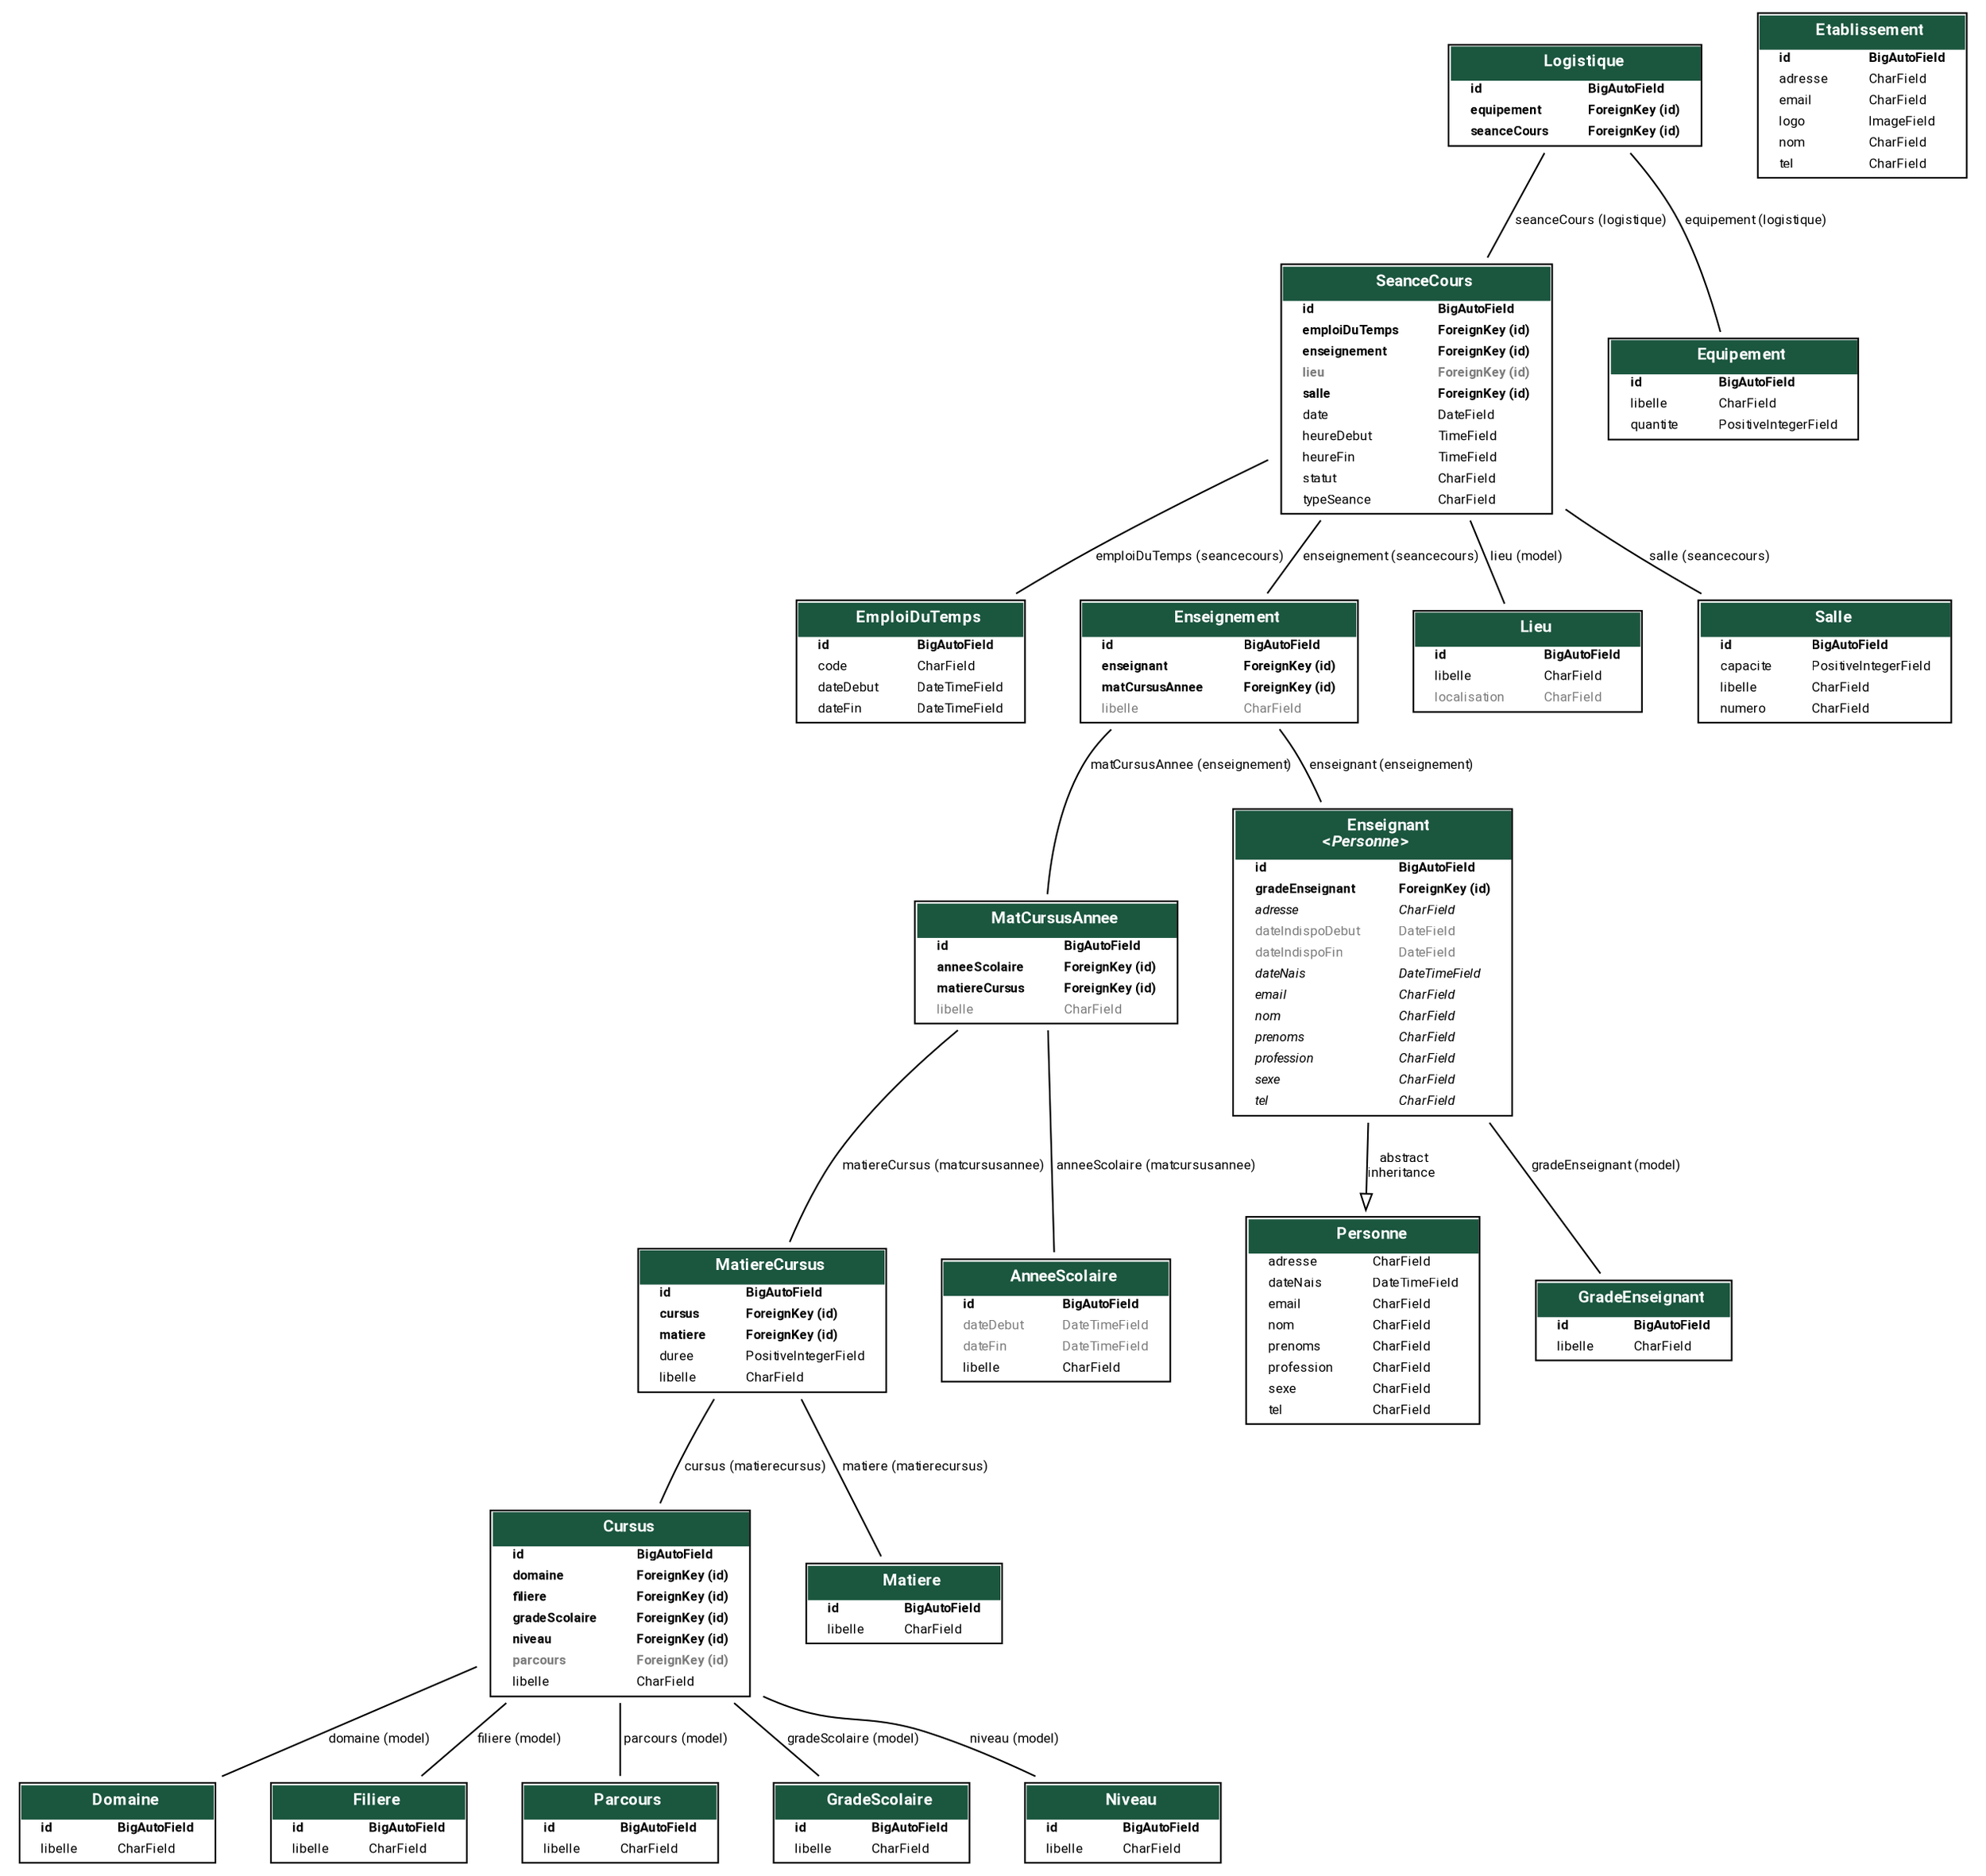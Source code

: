 digraph model_graph {
  // Dotfile by Django-Extensions graph_models
  // Created: 2023-04-03 03:38
  // Cli Options: --arrow-shape=none school_app -o diagramme_classes.dot

  fontname = "Roboto"
  fontsize = 8
  splines  = true
  rankdir = "TB"

  node [
    fontname = "Roboto"
    fontsize = 8
    shape = "plaintext"
  ]

  edge [
    fontname = "Roboto"
    fontsize = 8
  ]

  // Labels


  school_app_models_Personne [label=<
    <TABLE BGCOLOR="white" BORDER="1" CELLBORDER="0" CELLSPACING="0">
    <TR><TD COLSPAN="2" CELLPADDING="5" ALIGN="CENTER" BGCOLOR="#1b563f">
    <FONT FACE="Roboto" COLOR="white" POINT-SIZE="10"><B>
    Personne
    </B></FONT></TD></TR>
  
  
    <TR><TD ALIGN="LEFT" BORDER="0">
    <FONT FACE="Roboto">adresse</FONT>
    </TD><TD ALIGN="LEFT">
    <FONT FACE="Roboto">CharField</FONT>
    </TD></TR>
  
  
  
    <TR><TD ALIGN="LEFT" BORDER="0">
    <FONT FACE="Roboto">dateNais</FONT>
    </TD><TD ALIGN="LEFT">
    <FONT FACE="Roboto">DateTimeField</FONT>
    </TD></TR>
  
  
  
    <TR><TD ALIGN="LEFT" BORDER="0">
    <FONT FACE="Roboto">email</FONT>
    </TD><TD ALIGN="LEFT">
    <FONT FACE="Roboto">CharField</FONT>
    </TD></TR>
  
  
  
    <TR><TD ALIGN="LEFT" BORDER="0">
    <FONT FACE="Roboto">nom</FONT>
    </TD><TD ALIGN="LEFT">
    <FONT FACE="Roboto">CharField</FONT>
    </TD></TR>
  
  
  
    <TR><TD ALIGN="LEFT" BORDER="0">
    <FONT FACE="Roboto">prenoms</FONT>
    </TD><TD ALIGN="LEFT">
    <FONT FACE="Roboto">CharField</FONT>
    </TD></TR>
  
  
  
    <TR><TD ALIGN="LEFT" BORDER="0">
    <FONT FACE="Roboto">profession</FONT>
    </TD><TD ALIGN="LEFT">
    <FONT FACE="Roboto">CharField</FONT>
    </TD></TR>
  
  
  
    <TR><TD ALIGN="LEFT" BORDER="0">
    <FONT FACE="Roboto">sexe</FONT>
    </TD><TD ALIGN="LEFT">
    <FONT FACE="Roboto">CharField</FONT>
    </TD></TR>
  
  
  
    <TR><TD ALIGN="LEFT" BORDER="0">
    <FONT FACE="Roboto">tel</FONT>
    </TD><TD ALIGN="LEFT">
    <FONT FACE="Roboto">CharField</FONT>
    </TD></TR>
  
  
    </TABLE>
    >]

  school_app_models_Etablissement [label=<
    <TABLE BGCOLOR="white" BORDER="1" CELLBORDER="0" CELLSPACING="0">
    <TR><TD COLSPAN="2" CELLPADDING="5" ALIGN="CENTER" BGCOLOR="#1b563f">
    <FONT FACE="Roboto" COLOR="white" POINT-SIZE="10"><B>
    Etablissement
    </B></FONT></TD></TR>
  
  
    <TR><TD ALIGN="LEFT" BORDER="0">
    <FONT FACE="Roboto"><B>id</B></FONT>
    </TD><TD ALIGN="LEFT">
    <FONT FACE="Roboto"><B>BigAutoField</B></FONT>
    </TD></TR>
  
  
  
    <TR><TD ALIGN="LEFT" BORDER="0">
    <FONT FACE="Roboto">adresse</FONT>
    </TD><TD ALIGN="LEFT">
    <FONT FACE="Roboto">CharField</FONT>
    </TD></TR>
  
  
  
    <TR><TD ALIGN="LEFT" BORDER="0">
    <FONT FACE="Roboto">email</FONT>
    </TD><TD ALIGN="LEFT">
    <FONT FACE="Roboto">CharField</FONT>
    </TD></TR>
  
  
  
    <TR><TD ALIGN="LEFT" BORDER="0">
    <FONT FACE="Roboto">logo</FONT>
    </TD><TD ALIGN="LEFT">
    <FONT FACE="Roboto">ImageField</FONT>
    </TD></TR>
  
  
  
    <TR><TD ALIGN="LEFT" BORDER="0">
    <FONT FACE="Roboto">nom</FONT>
    </TD><TD ALIGN="LEFT">
    <FONT FACE="Roboto">CharField</FONT>
    </TD></TR>
  
  
  
    <TR><TD ALIGN="LEFT" BORDER="0">
    <FONT FACE="Roboto">tel</FONT>
    </TD><TD ALIGN="LEFT">
    <FONT FACE="Roboto">CharField</FONT>
    </TD></TR>
  
  
    </TABLE>
    >]

  school_app_models_EmploiDuTemps [label=<
    <TABLE BGCOLOR="white" BORDER="1" CELLBORDER="0" CELLSPACING="0">
    <TR><TD COLSPAN="2" CELLPADDING="5" ALIGN="CENTER" BGCOLOR="#1b563f">
    <FONT FACE="Roboto" COLOR="white" POINT-SIZE="10"><B>
    EmploiDuTemps
    </B></FONT></TD></TR>
  
  
    <TR><TD ALIGN="LEFT" BORDER="0">
    <FONT FACE="Roboto"><B>id</B></FONT>
    </TD><TD ALIGN="LEFT">
    <FONT FACE="Roboto"><B>BigAutoField</B></FONT>
    </TD></TR>
  
  
  
    <TR><TD ALIGN="LEFT" BORDER="0">
    <FONT FACE="Roboto">code</FONT>
    </TD><TD ALIGN="LEFT">
    <FONT FACE="Roboto">CharField</FONT>
    </TD></TR>
  
  
  
    <TR><TD ALIGN="LEFT" BORDER="0">
    <FONT FACE="Roboto">dateDebut</FONT>
    </TD><TD ALIGN="LEFT">
    <FONT FACE="Roboto">DateTimeField</FONT>
    </TD></TR>
  
  
  
    <TR><TD ALIGN="LEFT" BORDER="0">
    <FONT FACE="Roboto">dateFin</FONT>
    </TD><TD ALIGN="LEFT">
    <FONT FACE="Roboto">DateTimeField</FONT>
    </TD></TR>
  
  
    </TABLE>
    >]

  school_app_models_Domaine [label=<
    <TABLE BGCOLOR="white" BORDER="1" CELLBORDER="0" CELLSPACING="0">
    <TR><TD COLSPAN="2" CELLPADDING="5" ALIGN="CENTER" BGCOLOR="#1b563f">
    <FONT FACE="Roboto" COLOR="white" POINT-SIZE="10"><B>
    Domaine
    </B></FONT></TD></TR>
  
  
    <TR><TD ALIGN="LEFT" BORDER="0">
    <FONT FACE="Roboto"><B>id</B></FONT>
    </TD><TD ALIGN="LEFT">
    <FONT FACE="Roboto"><B>BigAutoField</B></FONT>
    </TD></TR>
  
  
  
    <TR><TD ALIGN="LEFT" BORDER="0">
    <FONT FACE="Roboto">libelle</FONT>
    </TD><TD ALIGN="LEFT">
    <FONT FACE="Roboto">CharField</FONT>
    </TD></TR>
  
  
    </TABLE>
    >]

  school_app_models_Filiere [label=<
    <TABLE BGCOLOR="white" BORDER="1" CELLBORDER="0" CELLSPACING="0">
    <TR><TD COLSPAN="2" CELLPADDING="5" ALIGN="CENTER" BGCOLOR="#1b563f">
    <FONT FACE="Roboto" COLOR="white" POINT-SIZE="10"><B>
    Filiere
    </B></FONT></TD></TR>
  
  
    <TR><TD ALIGN="LEFT" BORDER="0">
    <FONT FACE="Roboto"><B>id</B></FONT>
    </TD><TD ALIGN="LEFT">
    <FONT FACE="Roboto"><B>BigAutoField</B></FONT>
    </TD></TR>
  
  
  
    <TR><TD ALIGN="LEFT" BORDER="0">
    <FONT FACE="Roboto">libelle</FONT>
    </TD><TD ALIGN="LEFT">
    <FONT FACE="Roboto">CharField</FONT>
    </TD></TR>
  
  
    </TABLE>
    >]

  school_app_models_Parcours [label=<
    <TABLE BGCOLOR="white" BORDER="1" CELLBORDER="0" CELLSPACING="0">
    <TR><TD COLSPAN="2" CELLPADDING="5" ALIGN="CENTER" BGCOLOR="#1b563f">
    <FONT FACE="Roboto" COLOR="white" POINT-SIZE="10"><B>
    Parcours
    </B></FONT></TD></TR>
  
  
    <TR><TD ALIGN="LEFT" BORDER="0">
    <FONT FACE="Roboto"><B>id</B></FONT>
    </TD><TD ALIGN="LEFT">
    <FONT FACE="Roboto"><B>BigAutoField</B></FONT>
    </TD></TR>
  
  
  
    <TR><TD ALIGN="LEFT" BORDER="0">
    <FONT FACE="Roboto">libelle</FONT>
    </TD><TD ALIGN="LEFT">
    <FONT FACE="Roboto">CharField</FONT>
    </TD></TR>
  
  
    </TABLE>
    >]

  school_app_models_GradeScolaire [label=<
    <TABLE BGCOLOR="white" BORDER="1" CELLBORDER="0" CELLSPACING="0">
    <TR><TD COLSPAN="2" CELLPADDING="5" ALIGN="CENTER" BGCOLOR="#1b563f">
    <FONT FACE="Roboto" COLOR="white" POINT-SIZE="10"><B>
    GradeScolaire
    </B></FONT></TD></TR>
  
  
    <TR><TD ALIGN="LEFT" BORDER="0">
    <FONT FACE="Roboto"><B>id</B></FONT>
    </TD><TD ALIGN="LEFT">
    <FONT FACE="Roboto"><B>BigAutoField</B></FONT>
    </TD></TR>
  
  
  
    <TR><TD ALIGN="LEFT" BORDER="0">
    <FONT FACE="Roboto">libelle</FONT>
    </TD><TD ALIGN="LEFT">
    <FONT FACE="Roboto">CharField</FONT>
    </TD></TR>
  
  
    </TABLE>
    >]

  school_app_models_Niveau [label=<
    <TABLE BGCOLOR="white" BORDER="1" CELLBORDER="0" CELLSPACING="0">
    <TR><TD COLSPAN="2" CELLPADDING="5" ALIGN="CENTER" BGCOLOR="#1b563f">
    <FONT FACE="Roboto" COLOR="white" POINT-SIZE="10"><B>
    Niveau
    </B></FONT></TD></TR>
  
  
    <TR><TD ALIGN="LEFT" BORDER="0">
    <FONT FACE="Roboto"><B>id</B></FONT>
    </TD><TD ALIGN="LEFT">
    <FONT FACE="Roboto"><B>BigAutoField</B></FONT>
    </TD></TR>
  
  
  
    <TR><TD ALIGN="LEFT" BORDER="0">
    <FONT FACE="Roboto">libelle</FONT>
    </TD><TD ALIGN="LEFT">
    <FONT FACE="Roboto">CharField</FONT>
    </TD></TR>
  
  
    </TABLE>
    >]

  school_app_models_Cursus [label=<
    <TABLE BGCOLOR="white" BORDER="1" CELLBORDER="0" CELLSPACING="0">
    <TR><TD COLSPAN="2" CELLPADDING="5" ALIGN="CENTER" BGCOLOR="#1b563f">
    <FONT FACE="Roboto" COLOR="white" POINT-SIZE="10"><B>
    Cursus
    </B></FONT></TD></TR>
  
  
    <TR><TD ALIGN="LEFT" BORDER="0">
    <FONT FACE="Roboto"><B>id</B></FONT>
    </TD><TD ALIGN="LEFT">
    <FONT FACE="Roboto"><B>BigAutoField</B></FONT>
    </TD></TR>
  
  
  
    <TR><TD ALIGN="LEFT" BORDER="0">
    <FONT FACE="Roboto"><B>domaine</B></FONT>
    </TD><TD ALIGN="LEFT">
    <FONT FACE="Roboto"><B>ForeignKey (id)</B></FONT>
    </TD></TR>
  
  
  
    <TR><TD ALIGN="LEFT" BORDER="0">
    <FONT FACE="Roboto"><B>filiere</B></FONT>
    </TD><TD ALIGN="LEFT">
    <FONT FACE="Roboto"><B>ForeignKey (id)</B></FONT>
    </TD></TR>
  
  
  
    <TR><TD ALIGN="LEFT" BORDER="0">
    <FONT FACE="Roboto"><B>gradeScolaire</B></FONT>
    </TD><TD ALIGN="LEFT">
    <FONT FACE="Roboto"><B>ForeignKey (id)</B></FONT>
    </TD></TR>
  
  
  
    <TR><TD ALIGN="LEFT" BORDER="0">
    <FONT FACE="Roboto"><B>niveau</B></FONT>
    </TD><TD ALIGN="LEFT">
    <FONT FACE="Roboto"><B>ForeignKey (id)</B></FONT>
    </TD></TR>
  
  
  
    <TR><TD ALIGN="LEFT" BORDER="0">
    <FONT COLOR="#7B7B7B" FACE="Roboto"><B>parcours</B></FONT>
    </TD><TD ALIGN="LEFT">
    <FONT COLOR="#7B7B7B" FACE="Roboto"><B>ForeignKey (id)</B></FONT>
    </TD></TR>
  
  
  
    <TR><TD ALIGN="LEFT" BORDER="0">
    <FONT FACE="Roboto">libelle</FONT>
    </TD><TD ALIGN="LEFT">
    <FONT FACE="Roboto">CharField</FONT>
    </TD></TR>
  
  
    </TABLE>
    >]

  school_app_models_Matiere [label=<
    <TABLE BGCOLOR="white" BORDER="1" CELLBORDER="0" CELLSPACING="0">
    <TR><TD COLSPAN="2" CELLPADDING="5" ALIGN="CENTER" BGCOLOR="#1b563f">
    <FONT FACE="Roboto" COLOR="white" POINT-SIZE="10"><B>
    Matiere
    </B></FONT></TD></TR>
  
  
    <TR><TD ALIGN="LEFT" BORDER="0">
    <FONT FACE="Roboto"><B>id</B></FONT>
    </TD><TD ALIGN="LEFT">
    <FONT FACE="Roboto"><B>BigAutoField</B></FONT>
    </TD></TR>
  
  
  
    <TR><TD ALIGN="LEFT" BORDER="0">
    <FONT FACE="Roboto">libelle</FONT>
    </TD><TD ALIGN="LEFT">
    <FONT FACE="Roboto">CharField</FONT>
    </TD></TR>
  
  
    </TABLE>
    >]

  school_app_models_MatiereCursus [label=<
    <TABLE BGCOLOR="white" BORDER="1" CELLBORDER="0" CELLSPACING="0">
    <TR><TD COLSPAN="2" CELLPADDING="5" ALIGN="CENTER" BGCOLOR="#1b563f">
    <FONT FACE="Roboto" COLOR="white" POINT-SIZE="10"><B>
    MatiereCursus
    </B></FONT></TD></TR>
  
  
    <TR><TD ALIGN="LEFT" BORDER="0">
    <FONT FACE="Roboto"><B>id</B></FONT>
    </TD><TD ALIGN="LEFT">
    <FONT FACE="Roboto"><B>BigAutoField</B></FONT>
    </TD></TR>
  
  
  
    <TR><TD ALIGN="LEFT" BORDER="0">
    <FONT FACE="Roboto"><B>cursus</B></FONT>
    </TD><TD ALIGN="LEFT">
    <FONT FACE="Roboto"><B>ForeignKey (id)</B></FONT>
    </TD></TR>
  
  
  
    <TR><TD ALIGN="LEFT" BORDER="0">
    <FONT FACE="Roboto"><B>matiere</B></FONT>
    </TD><TD ALIGN="LEFT">
    <FONT FACE="Roboto"><B>ForeignKey (id)</B></FONT>
    </TD></TR>
  
  
  
    <TR><TD ALIGN="LEFT" BORDER="0">
    <FONT FACE="Roboto">duree</FONT>
    </TD><TD ALIGN="LEFT">
    <FONT FACE="Roboto">PositiveIntegerField</FONT>
    </TD></TR>
  
  
  
    <TR><TD ALIGN="LEFT" BORDER="0">
    <FONT FACE="Roboto">libelle</FONT>
    </TD><TD ALIGN="LEFT">
    <FONT FACE="Roboto">CharField</FONT>
    </TD></TR>
  
  
    </TABLE>
    >]

  school_app_models_AnneeScolaire [label=<
    <TABLE BGCOLOR="white" BORDER="1" CELLBORDER="0" CELLSPACING="0">
    <TR><TD COLSPAN="2" CELLPADDING="5" ALIGN="CENTER" BGCOLOR="#1b563f">
    <FONT FACE="Roboto" COLOR="white" POINT-SIZE="10"><B>
    AnneeScolaire
    </B></FONT></TD></TR>
  
  
    <TR><TD ALIGN="LEFT" BORDER="0">
    <FONT FACE="Roboto"><B>id</B></FONT>
    </TD><TD ALIGN="LEFT">
    <FONT FACE="Roboto"><B>BigAutoField</B></FONT>
    </TD></TR>
  
  
  
    <TR><TD ALIGN="LEFT" BORDER="0">
    <FONT COLOR="#7B7B7B" FACE="Roboto">dateDebut</FONT>
    </TD><TD ALIGN="LEFT">
    <FONT COLOR="#7B7B7B" FACE="Roboto">DateTimeField</FONT>
    </TD></TR>
  
  
  
    <TR><TD ALIGN="LEFT" BORDER="0">
    <FONT COLOR="#7B7B7B" FACE="Roboto">dateFin</FONT>
    </TD><TD ALIGN="LEFT">
    <FONT COLOR="#7B7B7B" FACE="Roboto">DateTimeField</FONT>
    </TD></TR>
  
  
  
    <TR><TD ALIGN="LEFT" BORDER="0">
    <FONT FACE="Roboto">libelle</FONT>
    </TD><TD ALIGN="LEFT">
    <FONT FACE="Roboto">CharField</FONT>
    </TD></TR>
  
  
    </TABLE>
    >]

  school_app_models_MatCursusAnnee [label=<
    <TABLE BGCOLOR="white" BORDER="1" CELLBORDER="0" CELLSPACING="0">
    <TR><TD COLSPAN="2" CELLPADDING="5" ALIGN="CENTER" BGCOLOR="#1b563f">
    <FONT FACE="Roboto" COLOR="white" POINT-SIZE="10"><B>
    MatCursusAnnee
    </B></FONT></TD></TR>
  
  
    <TR><TD ALIGN="LEFT" BORDER="0">
    <FONT FACE="Roboto"><B>id</B></FONT>
    </TD><TD ALIGN="LEFT">
    <FONT FACE="Roboto"><B>BigAutoField</B></FONT>
    </TD></TR>
  
  
  
    <TR><TD ALIGN="LEFT" BORDER="0">
    <FONT FACE="Roboto"><B>anneeScolaire</B></FONT>
    </TD><TD ALIGN="LEFT">
    <FONT FACE="Roboto"><B>ForeignKey (id)</B></FONT>
    </TD></TR>
  
  
  
    <TR><TD ALIGN="LEFT" BORDER="0">
    <FONT FACE="Roboto"><B>matiereCursus</B></FONT>
    </TD><TD ALIGN="LEFT">
    <FONT FACE="Roboto"><B>ForeignKey (id)</B></FONT>
    </TD></TR>
  
  
  
    <TR><TD ALIGN="LEFT" BORDER="0">
    <FONT COLOR="#7B7B7B" FACE="Roboto">libelle</FONT>
    </TD><TD ALIGN="LEFT">
    <FONT COLOR="#7B7B7B" FACE="Roboto">CharField</FONT>
    </TD></TR>
  
  
    </TABLE>
    >]

  school_app_models_GradeEnseignant [label=<
    <TABLE BGCOLOR="white" BORDER="1" CELLBORDER="0" CELLSPACING="0">
    <TR><TD COLSPAN="2" CELLPADDING="5" ALIGN="CENTER" BGCOLOR="#1b563f">
    <FONT FACE="Roboto" COLOR="white" POINT-SIZE="10"><B>
    GradeEnseignant
    </B></FONT></TD></TR>
  
  
    <TR><TD ALIGN="LEFT" BORDER="0">
    <FONT FACE="Roboto"><B>id</B></FONT>
    </TD><TD ALIGN="LEFT">
    <FONT FACE="Roboto"><B>BigAutoField</B></FONT>
    </TD></TR>
  
  
  
    <TR><TD ALIGN="LEFT" BORDER="0">
    <FONT FACE="Roboto">libelle</FONT>
    </TD><TD ALIGN="LEFT">
    <FONT FACE="Roboto">CharField</FONT>
    </TD></TR>
  
  
    </TABLE>
    >]

  school_app_models_Enseignant [label=<
    <TABLE BGCOLOR="white" BORDER="1" CELLBORDER="0" CELLSPACING="0">
    <TR><TD COLSPAN="2" CELLPADDING="5" ALIGN="CENTER" BGCOLOR="#1b563f">
    <FONT FACE="Roboto" COLOR="white" POINT-SIZE="10"><B>
    Enseignant<BR/>&lt;<FONT FACE="Roboto"><I>Personne</I></FONT>&gt;
    </B></FONT></TD></TR>
  
  
    <TR><TD ALIGN="LEFT" BORDER="0">
    <FONT FACE="Roboto"><B>id</B></FONT>
    </TD><TD ALIGN="LEFT">
    <FONT FACE="Roboto"><B>BigAutoField</B></FONT>
    </TD></TR>
  
  
  
    <TR><TD ALIGN="LEFT" BORDER="0">
    <FONT FACE="Roboto"><B>gradeEnseignant</B></FONT>
    </TD><TD ALIGN="LEFT">
    <FONT FACE="Roboto"><B>ForeignKey (id)</B></FONT>
    </TD></TR>
  
  
  
    <TR><TD ALIGN="LEFT" BORDER="0">
    <FONT FACE="Roboto"><I>adresse</I></FONT>
    </TD><TD ALIGN="LEFT">
    <FONT FACE="Roboto"><I>CharField</I></FONT>
    </TD></TR>
  
  
  
    <TR><TD ALIGN="LEFT" BORDER="0">
    <FONT COLOR="#7B7B7B" FACE="Roboto">dateIndispoDebut</FONT>
    </TD><TD ALIGN="LEFT">
    <FONT COLOR="#7B7B7B" FACE="Roboto">DateField</FONT>
    </TD></TR>
  
  
  
    <TR><TD ALIGN="LEFT" BORDER="0">
    <FONT COLOR="#7B7B7B" FACE="Roboto">dateIndispoFin</FONT>
    </TD><TD ALIGN="LEFT">
    <FONT COLOR="#7B7B7B" FACE="Roboto">DateField</FONT>
    </TD></TR>
  
  
  
    <TR><TD ALIGN="LEFT" BORDER="0">
    <FONT FACE="Roboto"><I>dateNais</I></FONT>
    </TD><TD ALIGN="LEFT">
    <FONT FACE="Roboto"><I>DateTimeField</I></FONT>
    </TD></TR>
  
  
  
    <TR><TD ALIGN="LEFT" BORDER="0">
    <FONT FACE="Roboto"><I>email</I></FONT>
    </TD><TD ALIGN="LEFT">
    <FONT FACE="Roboto"><I>CharField</I></FONT>
    </TD></TR>
  
  
  
    <TR><TD ALIGN="LEFT" BORDER="0">
    <FONT FACE="Roboto"><I>nom</I></FONT>
    </TD><TD ALIGN="LEFT">
    <FONT FACE="Roboto"><I>CharField</I></FONT>
    </TD></TR>
  
  
  
    <TR><TD ALIGN="LEFT" BORDER="0">
    <FONT FACE="Roboto"><I>prenoms</I></FONT>
    </TD><TD ALIGN="LEFT">
    <FONT FACE="Roboto"><I>CharField</I></FONT>
    </TD></TR>
  
  
  
    <TR><TD ALIGN="LEFT" BORDER="0">
    <FONT FACE="Roboto"><I>profession</I></FONT>
    </TD><TD ALIGN="LEFT">
    <FONT FACE="Roboto"><I>CharField</I></FONT>
    </TD></TR>
  
  
  
    <TR><TD ALIGN="LEFT" BORDER="0">
    <FONT FACE="Roboto"><I>sexe</I></FONT>
    </TD><TD ALIGN="LEFT">
    <FONT FACE="Roboto"><I>CharField</I></FONT>
    </TD></TR>
  
  
  
    <TR><TD ALIGN="LEFT" BORDER="0">
    <FONT FACE="Roboto"><I>tel</I></FONT>
    </TD><TD ALIGN="LEFT">
    <FONT FACE="Roboto"><I>CharField</I></FONT>
    </TD></TR>
  
  
    </TABLE>
    >]

  school_app_models_Enseignement [label=<
    <TABLE BGCOLOR="white" BORDER="1" CELLBORDER="0" CELLSPACING="0">
    <TR><TD COLSPAN="2" CELLPADDING="5" ALIGN="CENTER" BGCOLOR="#1b563f">
    <FONT FACE="Roboto" COLOR="white" POINT-SIZE="10"><B>
    Enseignement
    </B></FONT></TD></TR>
  
  
    <TR><TD ALIGN="LEFT" BORDER="0">
    <FONT FACE="Roboto"><B>id</B></FONT>
    </TD><TD ALIGN="LEFT">
    <FONT FACE="Roboto"><B>BigAutoField</B></FONT>
    </TD></TR>
  
  
  
    <TR><TD ALIGN="LEFT" BORDER="0">
    <FONT FACE="Roboto"><B>enseignant</B></FONT>
    </TD><TD ALIGN="LEFT">
    <FONT FACE="Roboto"><B>ForeignKey (id)</B></FONT>
    </TD></TR>
  
  
  
    <TR><TD ALIGN="LEFT" BORDER="0">
    <FONT FACE="Roboto"><B>matCursusAnnee</B></FONT>
    </TD><TD ALIGN="LEFT">
    <FONT FACE="Roboto"><B>ForeignKey (id)</B></FONT>
    </TD></TR>
  
  
  
    <TR><TD ALIGN="LEFT" BORDER="0">
    <FONT COLOR="#7B7B7B" FACE="Roboto">libelle</FONT>
    </TD><TD ALIGN="LEFT">
    <FONT COLOR="#7B7B7B" FACE="Roboto">CharField</FONT>
    </TD></TR>
  
  
    </TABLE>
    >]

  school_app_models_Lieu [label=<
    <TABLE BGCOLOR="white" BORDER="1" CELLBORDER="0" CELLSPACING="0">
    <TR><TD COLSPAN="2" CELLPADDING="5" ALIGN="CENTER" BGCOLOR="#1b563f">
    <FONT FACE="Roboto" COLOR="white" POINT-SIZE="10"><B>
    Lieu
    </B></FONT></TD></TR>
  
  
    <TR><TD ALIGN="LEFT" BORDER="0">
    <FONT FACE="Roboto"><B>id</B></FONT>
    </TD><TD ALIGN="LEFT">
    <FONT FACE="Roboto"><B>BigAutoField</B></FONT>
    </TD></TR>
  
  
  
    <TR><TD ALIGN="LEFT" BORDER="0">
    <FONT FACE="Roboto">libelle</FONT>
    </TD><TD ALIGN="LEFT">
    <FONT FACE="Roboto">CharField</FONT>
    </TD></TR>
  
  
  
    <TR><TD ALIGN="LEFT" BORDER="0">
    <FONT COLOR="#7B7B7B" FACE="Roboto">localisation</FONT>
    </TD><TD ALIGN="LEFT">
    <FONT COLOR="#7B7B7B" FACE="Roboto">CharField</FONT>
    </TD></TR>
  
  
    </TABLE>
    >]

  school_app_models_Salle [label=<
    <TABLE BGCOLOR="white" BORDER="1" CELLBORDER="0" CELLSPACING="0">
    <TR><TD COLSPAN="2" CELLPADDING="5" ALIGN="CENTER" BGCOLOR="#1b563f">
    <FONT FACE="Roboto" COLOR="white" POINT-SIZE="10"><B>
    Salle
    </B></FONT></TD></TR>
  
  
    <TR><TD ALIGN="LEFT" BORDER="0">
    <FONT FACE="Roboto"><B>id</B></FONT>
    </TD><TD ALIGN="LEFT">
    <FONT FACE="Roboto"><B>BigAutoField</B></FONT>
    </TD></TR>
  
  
  
    <TR><TD ALIGN="LEFT" BORDER="0">
    <FONT FACE="Roboto">capacite</FONT>
    </TD><TD ALIGN="LEFT">
    <FONT FACE="Roboto">PositiveIntegerField</FONT>
    </TD></TR>
  
  
  
    <TR><TD ALIGN="LEFT" BORDER="0">
    <FONT FACE="Roboto">libelle</FONT>
    </TD><TD ALIGN="LEFT">
    <FONT FACE="Roboto">CharField</FONT>
    </TD></TR>
  
  
  
    <TR><TD ALIGN="LEFT" BORDER="0">
    <FONT FACE="Roboto">numero</FONT>
    </TD><TD ALIGN="LEFT">
    <FONT FACE="Roboto">CharField</FONT>
    </TD></TR>
  
  
    </TABLE>
    >]

  school_app_models_SeanceCours [label=<
    <TABLE BGCOLOR="white" BORDER="1" CELLBORDER="0" CELLSPACING="0">
    <TR><TD COLSPAN="2" CELLPADDING="5" ALIGN="CENTER" BGCOLOR="#1b563f">
    <FONT FACE="Roboto" COLOR="white" POINT-SIZE="10"><B>
    SeanceCours
    </B></FONT></TD></TR>
  
  
    <TR><TD ALIGN="LEFT" BORDER="0">
    <FONT FACE="Roboto"><B>id</B></FONT>
    </TD><TD ALIGN="LEFT">
    <FONT FACE="Roboto"><B>BigAutoField</B></FONT>
    </TD></TR>
  
  
  
    <TR><TD ALIGN="LEFT" BORDER="0">
    <FONT FACE="Roboto"><B>emploiDuTemps</B></FONT>
    </TD><TD ALIGN="LEFT">
    <FONT FACE="Roboto"><B>ForeignKey (id)</B></FONT>
    </TD></TR>
  
  
  
    <TR><TD ALIGN="LEFT" BORDER="0">
    <FONT FACE="Roboto"><B>enseignement</B></FONT>
    </TD><TD ALIGN="LEFT">
    <FONT FACE="Roboto"><B>ForeignKey (id)</B></FONT>
    </TD></TR>
  
  
  
    <TR><TD ALIGN="LEFT" BORDER="0">
    <FONT COLOR="#7B7B7B" FACE="Roboto"><B>lieu</B></FONT>
    </TD><TD ALIGN="LEFT">
    <FONT COLOR="#7B7B7B" FACE="Roboto"><B>ForeignKey (id)</B></FONT>
    </TD></TR>
  
  
  
    <TR><TD ALIGN="LEFT" BORDER="0">
    <FONT FACE="Roboto"><B>salle</B></FONT>
    </TD><TD ALIGN="LEFT">
    <FONT FACE="Roboto"><B>ForeignKey (id)</B></FONT>
    </TD></TR>
  
  
  
    <TR><TD ALIGN="LEFT" BORDER="0">
    <FONT FACE="Roboto">date</FONT>
    </TD><TD ALIGN="LEFT">
    <FONT FACE="Roboto">DateField</FONT>
    </TD></TR>
  
  
  
    <TR><TD ALIGN="LEFT" BORDER="0">
    <FONT FACE="Roboto">heureDebut</FONT>
    </TD><TD ALIGN="LEFT">
    <FONT FACE="Roboto">TimeField</FONT>
    </TD></TR>
  
  
  
    <TR><TD ALIGN="LEFT" BORDER="0">
    <FONT FACE="Roboto">heureFin</FONT>
    </TD><TD ALIGN="LEFT">
    <FONT FACE="Roboto">TimeField</FONT>
    </TD></TR>
  
  
  
    <TR><TD ALIGN="LEFT" BORDER="0">
    <FONT FACE="Roboto">statut</FONT>
    </TD><TD ALIGN="LEFT">
    <FONT FACE="Roboto">CharField</FONT>
    </TD></TR>
  
  
  
    <TR><TD ALIGN="LEFT" BORDER="0">
    <FONT FACE="Roboto">typeSeance</FONT>
    </TD><TD ALIGN="LEFT">
    <FONT FACE="Roboto">CharField</FONT>
    </TD></TR>
  
  
    </TABLE>
    >]

  school_app_models_Equipement [label=<
    <TABLE BGCOLOR="white" BORDER="1" CELLBORDER="0" CELLSPACING="0">
    <TR><TD COLSPAN="2" CELLPADDING="5" ALIGN="CENTER" BGCOLOR="#1b563f">
    <FONT FACE="Roboto" COLOR="white" POINT-SIZE="10"><B>
    Equipement
    </B></FONT></TD></TR>
  
  
    <TR><TD ALIGN="LEFT" BORDER="0">
    <FONT FACE="Roboto"><B>id</B></FONT>
    </TD><TD ALIGN="LEFT">
    <FONT FACE="Roboto"><B>BigAutoField</B></FONT>
    </TD></TR>
  
  
  
    <TR><TD ALIGN="LEFT" BORDER="0">
    <FONT FACE="Roboto">libelle</FONT>
    </TD><TD ALIGN="LEFT">
    <FONT FACE="Roboto">CharField</FONT>
    </TD></TR>
  
  
  
    <TR><TD ALIGN="LEFT" BORDER="0">
    <FONT FACE="Roboto">quantite</FONT>
    </TD><TD ALIGN="LEFT">
    <FONT FACE="Roboto">PositiveIntegerField</FONT>
    </TD></TR>
  
  
    </TABLE>
    >]

  school_app_models_Logistique [label=<
    <TABLE BGCOLOR="white" BORDER="1" CELLBORDER="0" CELLSPACING="0">
    <TR><TD COLSPAN="2" CELLPADDING="5" ALIGN="CENTER" BGCOLOR="#1b563f">
    <FONT FACE="Roboto" COLOR="white" POINT-SIZE="10"><B>
    Logistique
    </B></FONT></TD></TR>
  
  
    <TR><TD ALIGN="LEFT" BORDER="0">
    <FONT FACE="Roboto"><B>id</B></FONT>
    </TD><TD ALIGN="LEFT">
    <FONT FACE="Roboto"><B>BigAutoField</B></FONT>
    </TD></TR>
  
  
  
    <TR><TD ALIGN="LEFT" BORDER="0">
    <FONT FACE="Roboto"><B>equipement</B></FONT>
    </TD><TD ALIGN="LEFT">
    <FONT FACE="Roboto"><B>ForeignKey (id)</B></FONT>
    </TD></TR>
  
  
  
    <TR><TD ALIGN="LEFT" BORDER="0">
    <FONT FACE="Roboto"><B>seanceCours</B></FONT>
    </TD><TD ALIGN="LEFT">
    <FONT FACE="Roboto"><B>ForeignKey (id)</B></FONT>
    </TD></TR>
  
  
    </TABLE>
    >]




  // Relations

  school_app_models_Cursus -> school_app_models_Niveau
  [label=" niveau (model)"] [arrowhead=none, arrowtail=none, dir=both];

  school_app_models_Cursus -> school_app_models_GradeScolaire
  [label=" gradeScolaire (model)"] [arrowhead=none, arrowtail=none, dir=both];

  school_app_models_Cursus -> school_app_models_Parcours
  [label=" parcours (model)"] [arrowhead=none, arrowtail=none, dir=both];

  school_app_models_Cursus -> school_app_models_Filiere
  [label=" filiere (model)"] [arrowhead=none, arrowtail=none, dir=both];

  school_app_models_Cursus -> school_app_models_Domaine
  [label=" domaine (model)"] [arrowhead=none, arrowtail=none, dir=both];

  school_app_models_MatiereCursus -> school_app_models_Matiere
  [label=" matiere (matierecursus)"] [arrowhead=none, arrowtail=none, dir=both];

  school_app_models_MatiereCursus -> school_app_models_Cursus
  [label=" cursus (matierecursus)"] [arrowhead=none, arrowtail=none, dir=both];

  school_app_models_MatCursusAnnee -> school_app_models_AnneeScolaire
  [label=" anneeScolaire (matcursusannee)"] [arrowhead=none, arrowtail=none, dir=both];

  school_app_models_MatCursusAnnee -> school_app_models_MatiereCursus
  [label=" matiereCursus (matcursusannee)"] [arrowhead=none, arrowtail=none, dir=both];

  school_app_models_Enseignant -> school_app_models_GradeEnseignant
  [label=" gradeEnseignant (model)"] [arrowhead=none, arrowtail=none, dir=both];

  school_app_models_Enseignant -> school_app_models_Personne
  [label=" abstract\ninheritance"] [arrowhead=empty, arrowtail=none, dir=both];

  school_app_models_Enseignement -> school_app_models_Enseignant
  [label=" enseignant (enseignement)"] [arrowhead=none, arrowtail=none, dir=both];

  school_app_models_Enseignement -> school_app_models_MatCursusAnnee
  [label=" matCursusAnnee (enseignement)"] [arrowhead=none, arrowtail=none, dir=both];

  school_app_models_SeanceCours -> school_app_models_Salle
  [label=" salle (seancecours)"] [arrowhead=none, arrowtail=none, dir=both];

  school_app_models_SeanceCours -> school_app_models_Enseignement
  [label=" enseignement (seancecours)"] [arrowhead=none, arrowtail=none, dir=both];

  school_app_models_SeanceCours -> school_app_models_EmploiDuTemps
  [label=" emploiDuTemps (seancecours)"] [arrowhead=none, arrowtail=none, dir=both];

  school_app_models_SeanceCours -> school_app_models_Lieu
  [label=" lieu (model)"] [arrowhead=none, arrowtail=none, dir=both];

  school_app_models_Logistique -> school_app_models_SeanceCours
  [label=" seanceCours (logistique)"] [arrowhead=none, arrowtail=none, dir=both];

  school_app_models_Logistique -> school_app_models_Equipement
  [label=" equipement (logistique)"] [arrowhead=none, arrowtail=none, dir=both];


}
